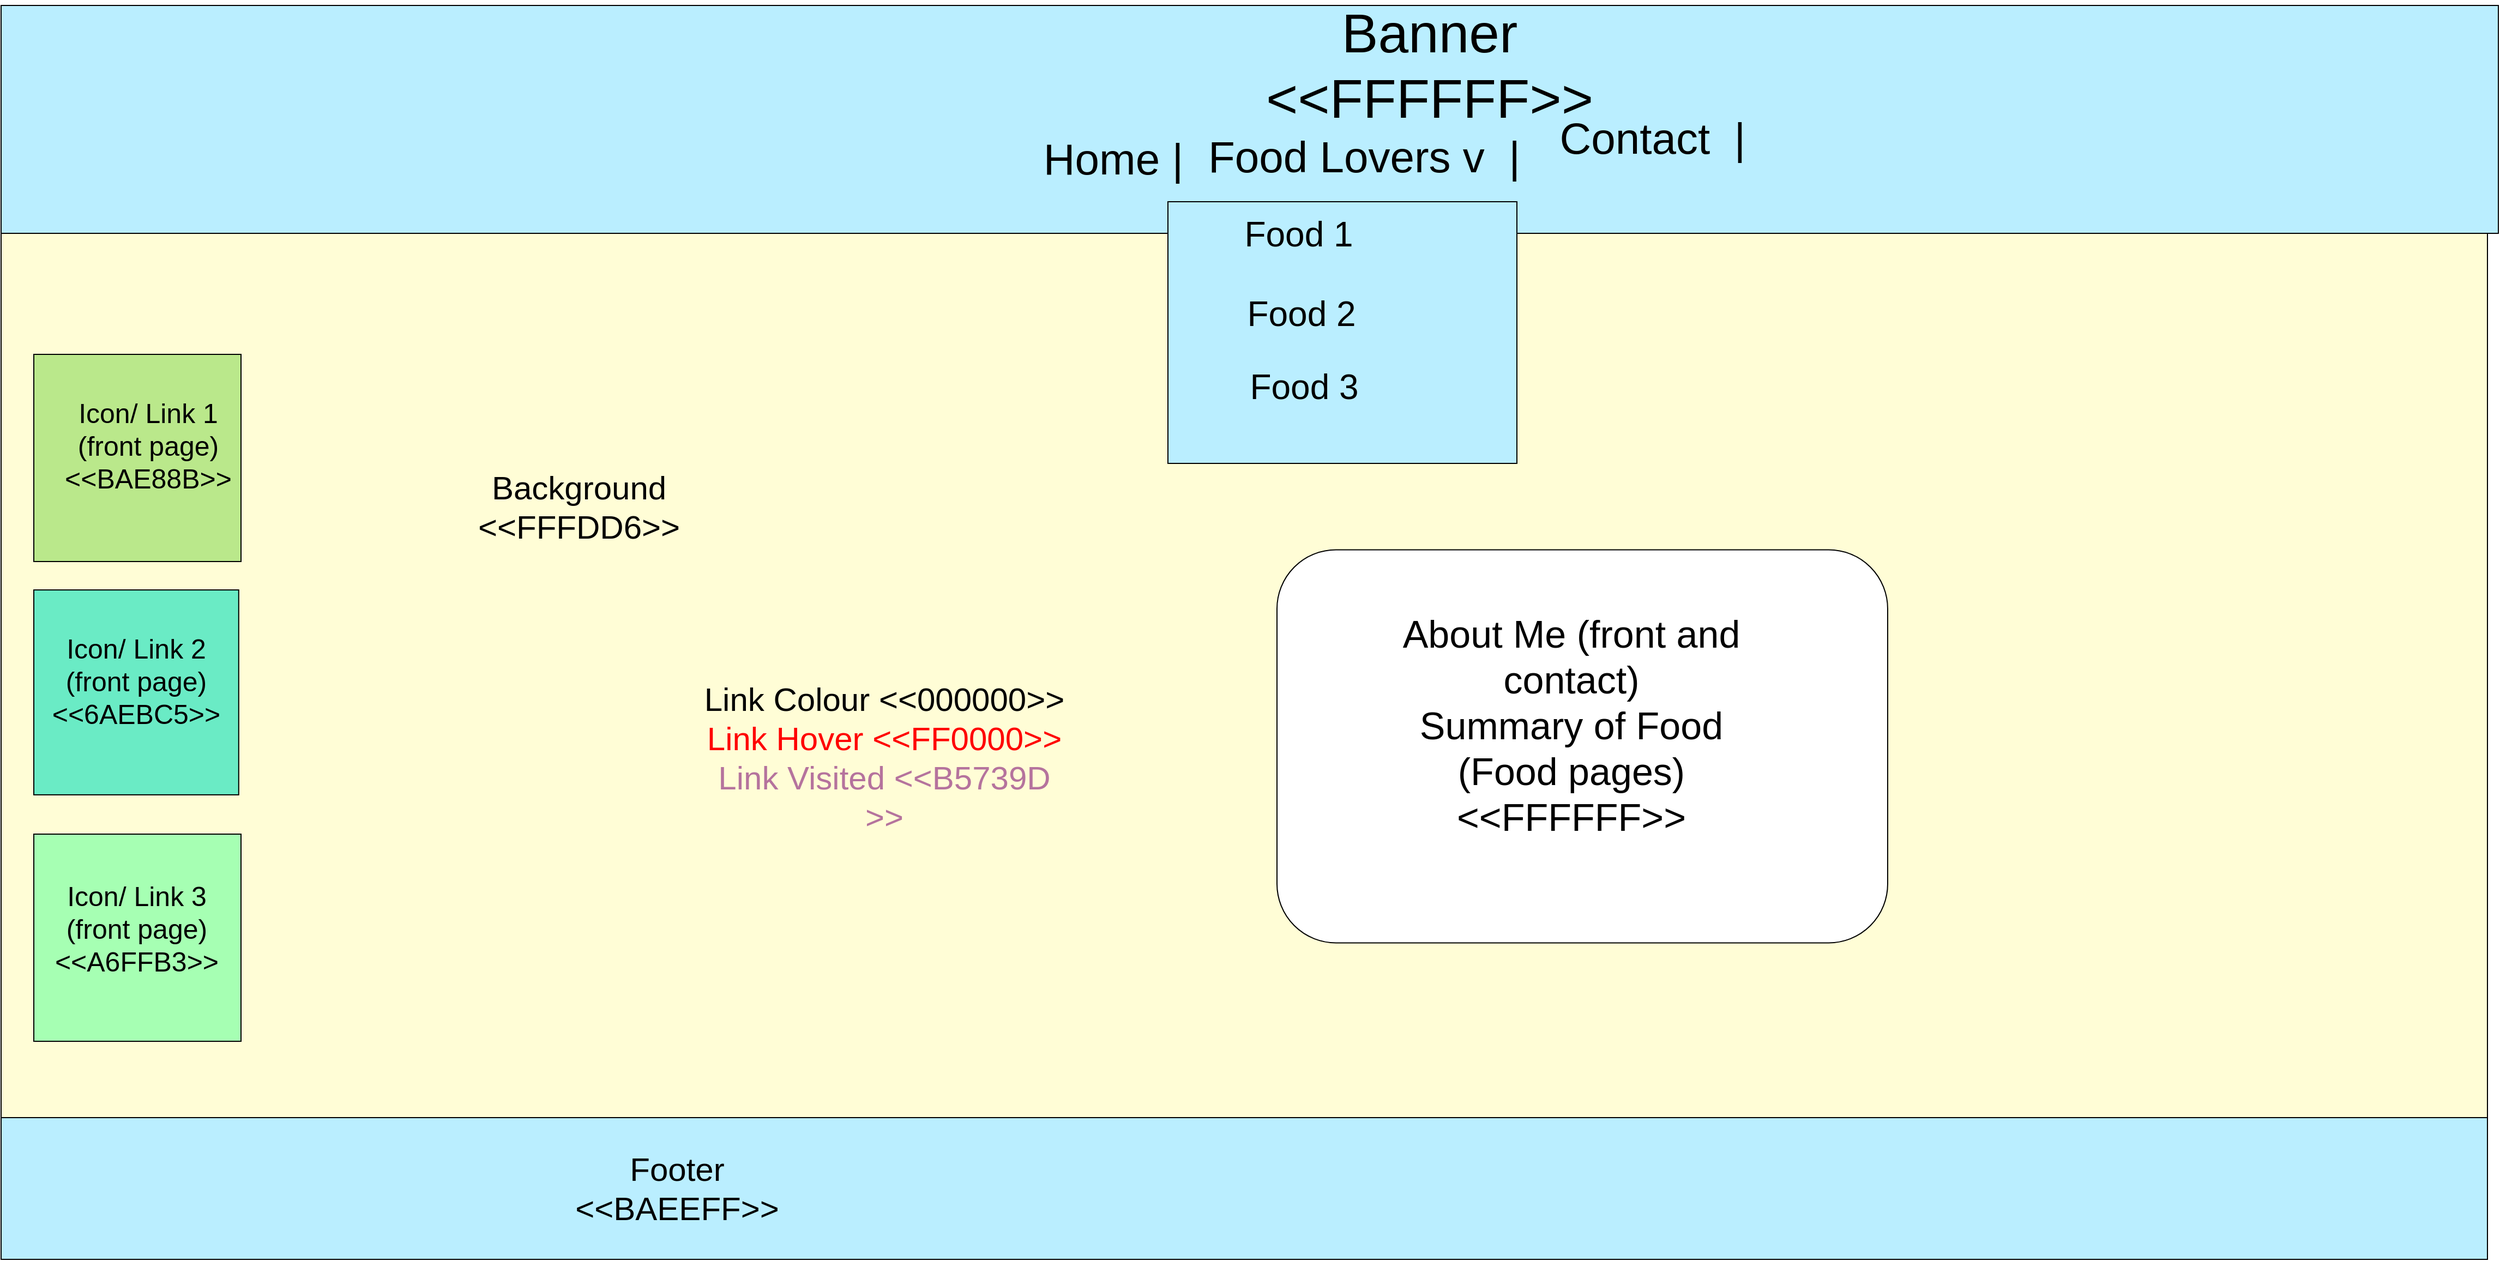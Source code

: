 <mxfile version="12.9.14" type="device"><diagram id="0nM9p1REw2LuWy_KXKv-" name="Page-1"><mxGraphModel dx="5391" dy="2749" grid="1" gridSize="10" guides="1" tooltips="1" connect="1" arrows="1" fold="1" page="1" pageScale="1" pageWidth="827" pageHeight="1169" math="0" shadow="0"><root><mxCell id="0"/><mxCell id="1" parent="0"/><mxCell id="94VNP73xPcJ50DEUK9-L-1" value="&lt;br&gt;&lt;br&gt;&lt;br style=&quot;font-family: &amp;#34;helvetica&amp;#34; ; font-size: 28px ; font-style: normal ; font-weight: 400 ; letter-spacing: normal ; text-align: center ; text-indent: 0px ; text-transform: none ; word-spacing: 0px&quot;&gt;&lt;br style=&quot;font-family: &amp;#34;helvetica&amp;#34; ; font-size: 28px ; font-style: normal ; font-weight: 400 ; letter-spacing: normal ; text-align: center ; text-indent: 0px ; text-transform: none ; word-spacing: 0px&quot;&gt;" style="rounded=0;whiteSpace=wrap;html=1;fillColor=#BAEEFF;" parent="1" vertex="1"><mxGeometry x="-2420" y="-1160" width="2290" height="209" as="geometry"/></mxCell><mxCell id="Z0NaHvpwZjCJaAGZG3mn-2" value="" style="rounded=0;whiteSpace=wrap;html=1;fillColor=#6AEBC5;" parent="1" vertex="1"><mxGeometry x="-1810" y="-951" width="330" height="1" as="geometry"/></mxCell><mxCell id="Z0NaHvpwZjCJaAGZG3mn-4" value="" style="rounded=0;whiteSpace=wrap;html=1;fillColor=#FFFDD6;" parent="1" vertex="1"><mxGeometry x="-2420" y="-951" width="2280" height="941" as="geometry"/></mxCell><mxCell id="CiWBXBUT6_gT2VHcTc-K-1" value="&lt;span style=&quot;font-size: 50px&quot;&gt;Banner&lt;br&gt;&amp;lt;&amp;lt;FFFFFF&amp;gt;&amp;gt;&lt;br&gt;&lt;br&gt;&lt;/span&gt;" style="text;html=1;strokeColor=none;fillColor=none;align=center;verticalAlign=middle;whiteSpace=wrap;rounded=0;" vertex="1" parent="1"><mxGeometry x="-1180" y="-1110" width="140" height="70" as="geometry"/></mxCell><mxCell id="CiWBXBUT6_gT2VHcTc-K-2" value="&lt;font style=&quot;font-size: 40px&quot;&gt;Home |&lt;/font&gt;" style="text;html=1;strokeColor=none;fillColor=none;align=center;verticalAlign=middle;whiteSpace=wrap;rounded=0;" vertex="1" parent="1"><mxGeometry x="-1490" y="-1030" width="180" height="20" as="geometry"/></mxCell><mxCell id="CiWBXBUT6_gT2VHcTc-K-3" value="&lt;font style=&quot;font-size: 40px&quot;&gt;&lt;br&gt;&lt;br&gt;&lt;span style=&quot;font-family: &amp;#34;helvetica&amp;#34; ; font-style: normal ; font-weight: 400 ; letter-spacing: normal ; text-align: center ; text-indent: 0px ; text-transform: none ; word-spacing: 0px ; float: none ; display: inline&quot;&gt;Food Lovers v&amp;nbsp; |&lt;/span&gt;&lt;/font&gt;" style="text;html=1;strokeColor=none;fillColor=none;align=center;verticalAlign=middle;whiteSpace=wrap;rounded=0;" vertex="1" parent="1"><mxGeometry x="-1320" y="-1080" width="300" height="20" as="geometry"/></mxCell><mxCell id="CiWBXBUT6_gT2VHcTc-K-17" value="&lt;br style=&quot;font-size: 40px&quot;&gt;&lt;font style=&quot;font-size: 40px&quot;&gt;Contact&amp;nbsp; |&amp;nbsp;&lt;/font&gt;" style="text;html=1;strokeColor=none;fillColor=none;align=center;verticalAlign=middle;whiteSpace=wrap;rounded=0;" vertex="1" parent="1"><mxGeometry x="-1000" y="-1059" width="200" height="25" as="geometry"/></mxCell><mxCell id="CiWBXBUT6_gT2VHcTc-K-22" value="" style="rounded=0;whiteSpace=wrap;html=1;fillColor=#BAEEFF;" vertex="1" parent="1"><mxGeometry x="-1350" y="-980" width="320" height="240" as="geometry"/></mxCell><mxCell id="CiWBXBUT6_gT2VHcTc-K-23" value="&#10;&#10;&lt;!--StartFragment--&gt;&lt;span style=&quot;font-family: Helvetica; font-size: 32px; font-style: normal; font-variant-ligatures: normal; font-variant-caps: normal; font-weight: 400; letter-spacing: normal; orphans: 2; text-align: center; text-indent: 0px; text-transform: none; widows: 2; word-spacing: 0px; -webkit-text-stroke-width: 0px; text-decoration-style: initial; text-decoration-color: initial; float: none; display: inline !important;&quot;&gt;Food 1&lt;/span&gt;&lt;!--EndFragment--&gt;&#10;&#10;" style="text;html=1;strokeColor=none;fillColor=none;align=center;verticalAlign=middle;whiteSpace=wrap;rounded=0;" vertex="1" parent="1"><mxGeometry x="-1290" y="-960.5" width="120" height="20" as="geometry"/></mxCell><mxCell id="CiWBXBUT6_gT2VHcTc-K-24" value="&lt;br&gt;&lt;br&gt;&lt;span style=&quot;font-family: &amp;#34;helvetica&amp;#34; ; font-size: 32px ; font-style: normal ; font-weight: 400 ; letter-spacing: normal ; text-align: center ; text-indent: 0px ; text-transform: none ; word-spacing: 0px ; float: none ; display: inline&quot;&gt;Food 2&lt;/span&gt;&lt;br&gt;" style="text;html=1;strokeColor=none;fillColor=none;align=center;verticalAlign=middle;whiteSpace=wrap;rounded=0;" vertex="1" parent="1"><mxGeometry x="-1295" y="-930" width="135" height="75" as="geometry"/></mxCell><mxCell id="CiWBXBUT6_gT2VHcTc-K-25" value="&lt;font style=&quot;font-size: 32px&quot;&gt;Food 3&lt;br&gt;&lt;/font&gt;" style="text;html=1;strokeColor=none;fillColor=none;align=center;verticalAlign=middle;whiteSpace=wrap;rounded=0;" vertex="1" parent="1"><mxGeometry x="-1280" y="-820" width="110" height="20" as="geometry"/></mxCell><mxCell id="CiWBXBUT6_gT2VHcTc-K-35" value="" style="rounded=0;whiteSpace=wrap;html=1;fillColor=#BAEEFF;" vertex="1" parent="1"><mxGeometry x="-2420" y="-140" width="2280" height="130" as="geometry"/></mxCell><mxCell id="CiWBXBUT6_gT2VHcTc-K-36" value="&lt;font style=&quot;font-size: 30px&quot;&gt;Footer&lt;br&gt;&amp;lt;&amp;lt;BAEEFF&amp;gt;&amp;gt;&lt;br&gt;&lt;/font&gt;" style="text;html=1;strokeColor=none;fillColor=none;align=center;verticalAlign=middle;whiteSpace=wrap;rounded=0;" vertex="1" parent="1"><mxGeometry x="-1820" y="-85" width="40" height="20" as="geometry"/></mxCell><mxCell id="CiWBXBUT6_gT2VHcTc-K-38" value="" style="rounded=1;whiteSpace=wrap;html=1;" vertex="1" parent="1"><mxGeometry x="-1250" y="-660.75" width="560" height="360.5" as="geometry"/></mxCell><mxCell id="CiWBXBUT6_gT2VHcTc-K-44" value="&lt;font style=&quot;font-size: 35px&quot;&gt;About Me (front and contact)&lt;br&gt;Summary of Food (Food pages)&lt;br&gt;&amp;lt;&amp;lt;FFFFFF&amp;gt;&amp;gt;&lt;br&gt;&lt;/font&gt;" style="text;html=1;strokeColor=none;fillColor=none;align=center;verticalAlign=middle;whiteSpace=wrap;rounded=0;" vertex="1" parent="1"><mxGeometry x="-1150" y="-510" width="340" height="20" as="geometry"/></mxCell><mxCell id="CiWBXBUT6_gT2VHcTc-K-47" value="" style="group" vertex="1" connectable="0" parent="1"><mxGeometry x="-2390" y="-840" width="220" height="190" as="geometry"/></mxCell><mxCell id="CiWBXBUT6_gT2VHcTc-K-32" value="" style="whiteSpace=wrap;html=1;aspect=fixed;fillColor=#BAE88B;rounded=0;" vertex="1" parent="CiWBXBUT6_gT2VHcTc-K-47"><mxGeometry width="190" height="190" as="geometry"/></mxCell><mxCell id="CiWBXBUT6_gT2VHcTc-K-33" value="&lt;font style=&quot;font-size: 25px&quot;&gt;Icon/ Link 1&lt;br&gt;(front page)&lt;br&gt;&amp;lt;&amp;lt;BAE88B&amp;gt;&amp;gt;&lt;br&gt;&lt;/font&gt;" style="text;html=1;strokeColor=none;fillColor=none;align=center;verticalAlign=middle;whiteSpace=wrap;rounded=0;" vertex="1" parent="CiWBXBUT6_gT2VHcTc-K-47"><mxGeometry x="19.13" y="74.348" width="172.174" height="16.522" as="geometry"/></mxCell><mxCell id="CiWBXBUT6_gT2VHcTc-K-48" value="" style="group" vertex="1" connectable="0" parent="1"><mxGeometry x="-2390" y="-623.94" width="210" height="187.89" as="geometry"/></mxCell><mxCell id="CiWBXBUT6_gT2VHcTc-K-40" value="" style="whiteSpace=wrap;html=1;aspect=fixed;fillColor=#6AEBC5;rounded=0;" vertex="1" parent="CiWBXBUT6_gT2VHcTc-K-48"><mxGeometry width="187.89" height="187.89" as="geometry"/></mxCell><mxCell id="CiWBXBUT6_gT2VHcTc-K-41" value="&lt;font style=&quot;font-size: 25px&quot;&gt;Icon/ Link 2&lt;br&gt;(front page)&lt;br&gt;&amp;lt;&amp;lt;6AEBC5&amp;gt;&amp;gt;&lt;br&gt;&lt;/font&gt;" style="text;html=1;strokeColor=none;fillColor=none;align=center;verticalAlign=middle;whiteSpace=wrap;rounded=0;" vertex="1" parent="CiWBXBUT6_gT2VHcTc-K-48"><mxGeometry x="8.031" y="74.005" width="171.818" height="17.081" as="geometry"/></mxCell><mxCell id="CiWBXBUT6_gT2VHcTc-K-50" value="" style="group" vertex="1" connectable="0" parent="1"><mxGeometry x="-2390" y="-400" width="190" height="190" as="geometry"/></mxCell><mxCell id="CiWBXBUT6_gT2VHcTc-K-42" value="" style="whiteSpace=wrap;html=1;aspect=fixed;fillColor=#A6FFB3;rounded=0;" vertex="1" parent="CiWBXBUT6_gT2VHcTc-K-50"><mxGeometry width="190" height="190" as="geometry"/></mxCell><mxCell id="CiWBXBUT6_gT2VHcTc-K-43" value="&lt;font style=&quot;font-size: 25px&quot;&gt;Icon/ Link 3&lt;br&gt;(front page)&lt;br&gt;&amp;lt;&amp;lt;A6FFB3&amp;gt;&amp;gt;&lt;br&gt;&lt;/font&gt;" style="text;html=1;strokeColor=none;fillColor=none;align=center;verticalAlign=middle;whiteSpace=wrap;rounded=0;" vertex="1" parent="CiWBXBUT6_gT2VHcTc-K-50"><mxGeometry x="17.273" y="77.727" width="155.455" height="17.273" as="geometry"/></mxCell><mxCell id="CiWBXBUT6_gT2VHcTc-K-57" value="&lt;font style=&quot;font-size: 30px&quot;&gt;Background &amp;lt;&amp;lt;FFFDD6&amp;gt;&amp;gt;&lt;/font&gt;" style="text;html=1;strokeColor=none;fillColor=none;align=center;verticalAlign=middle;whiteSpace=wrap;rounded=0;" vertex="1" parent="1"><mxGeometry x="-1940" y="-710" width="100" height="20" as="geometry"/></mxCell><mxCell id="CiWBXBUT6_gT2VHcTc-K-58" value="&lt;font style=&quot;font-size: 30px&quot;&gt;Link Colour &amp;lt;&amp;lt;000000&amp;gt;&amp;gt;&lt;br&gt;&lt;font color=&quot;#ff0000&quot; style=&quot;font-size: 30px&quot;&gt;Link Hover &amp;lt;&amp;lt;FF0000&amp;gt;&amp;gt;&lt;/font&gt;&lt;br&gt;&lt;font color=&quot;#b5739d&quot; style=&quot;font-size: 30px&quot;&gt;Link Visited &amp;lt;&amp;lt;B5739D&lt;br&gt;&amp;gt;&amp;gt;&lt;/font&gt;&lt;/font&gt;" style="text;html=1;strokeColor=none;fillColor=none;align=center;verticalAlign=middle;whiteSpace=wrap;rounded=0;" vertex="1" parent="1"><mxGeometry x="-1850" y="-480" width="480" height="20" as="geometry"/></mxCell></root></mxGraphModel></diagram></mxfile>